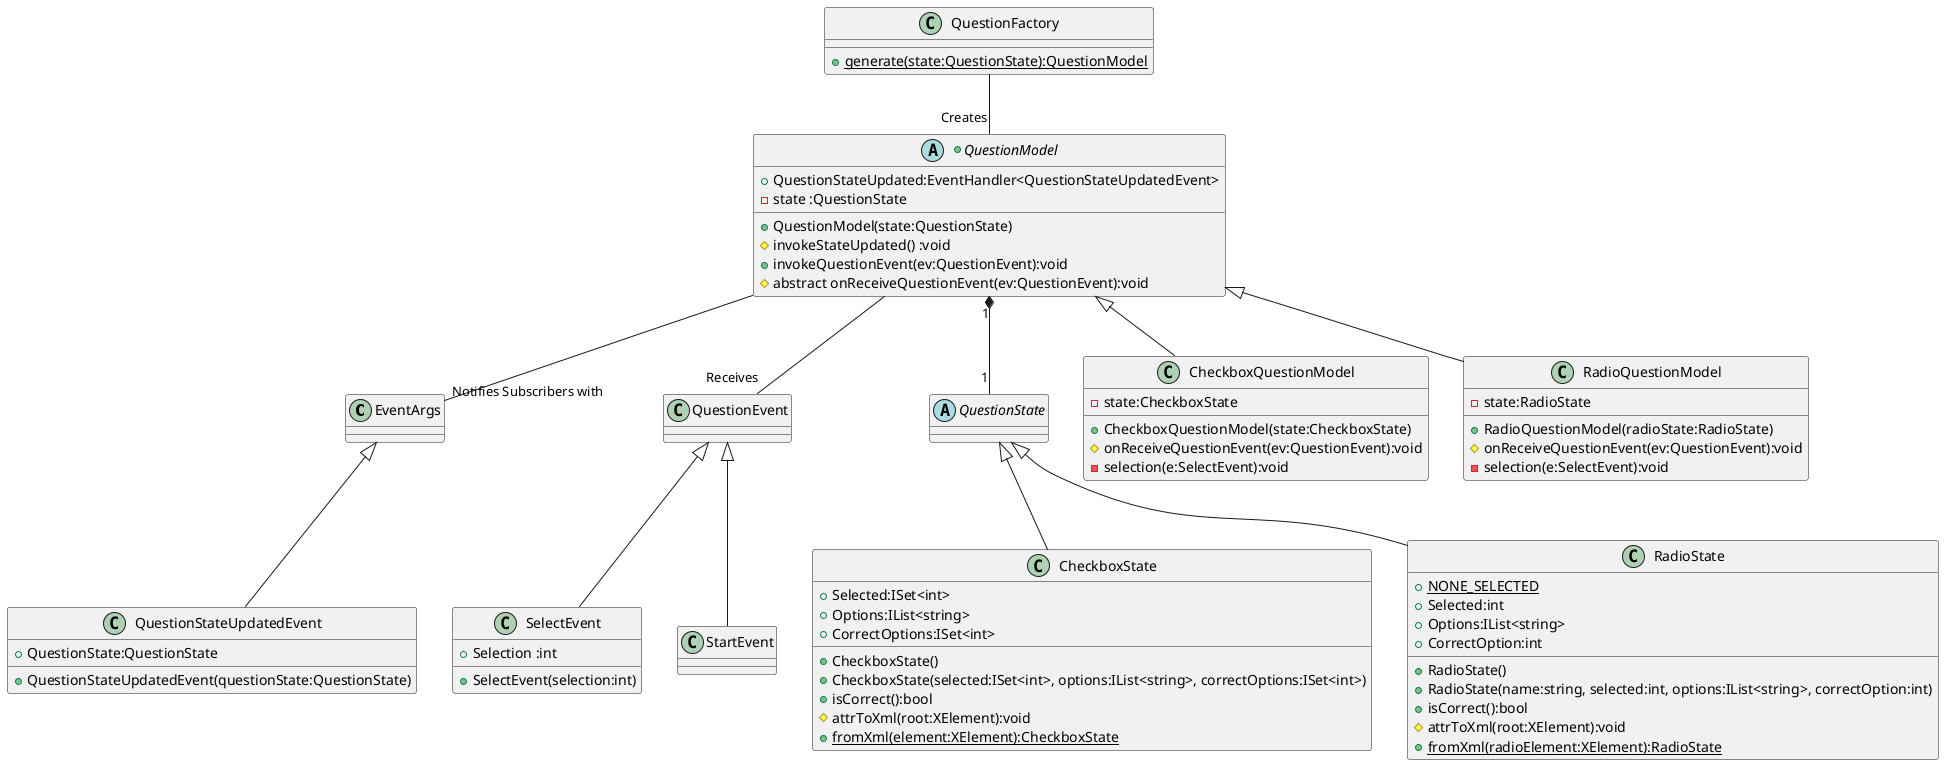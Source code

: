 @startuml


class EventArgs {}

EventArgs <|-- QuestionStateUpdatedEvent 

QuestionEvent <|-- SelectEvent
QuestionEvent <|-- StartEvent


class QuestionStateUpdatedEvent {
    +QuestionState:QuestionState 
    +QuestionStateUpdatedEvent(questionState:QuestionState)
    
}

class SelectEvent
{
    +SelectEvent(selection:int)
    +Selection :int 
}

+abstract class QuestionModel
{
    +QuestionStateUpdated:EventHandler<QuestionStateUpdatedEvent> 
    +QuestionModel(state:QuestionState)
    -state :QuestionState 
    #invokeStateUpdated() :void 
    +invokeQuestionEvent(ev:QuestionEvent):void 
    #abstract onReceiveQuestionEvent(ev:QuestionEvent):void 
}

class QuestionFactory
{
    +{static} generate(state:QuestionState):QuestionModel 
}


abstract class QuestionState{}


class CheckboxState
{
    +CheckboxState()
    +CheckboxState(selected:ISet<int>, options:IList<string>, correctOptions:ISet<int>)
    +Selected:ISet<int> 
    +Options:IList<string> 
    +CorrectOptions:ISet<int> 
    +isCorrect():bool 
    #attrToXml(root:XElement):void 
    +{static} fromXml(element:XElement):CheckboxState 
    
}

class RadioState
{
    +{static} NONE_SELECTED
    +RadioState()
    +RadioState(name:string, selected:int, options:IList<string>, correctOption:int)
    +Selected:int 
    +Options:IList<string> 
    +CorrectOption:int 
    +isCorrect():bool 
    #attrToXml(root:XElement):void 
    +{static} fromXml(radioElement:XElement):RadioState
}

class CheckboxQuestionModel
{
    -state:CheckboxState 
    +CheckboxQuestionModel(state:CheckboxState)
    #onReceiveQuestionEvent(ev:QuestionEvent):void 
    -selection(e:SelectEvent):void 
}

class RadioQuestionModel
{
    -state:RadioState 
    +RadioQuestionModel(radioState:RadioState)
    #onReceiveQuestionEvent(ev:QuestionEvent):void 
    -selection(e:SelectEvent):void 
}

QuestionState <|-- CheckboxState
QuestionState <|-- RadioState

QuestionModel <|-- RadioQuestionModel
QuestionModel <|-- CheckboxQuestionModel


QuestionFactory -- "Creates" QuestionModel

QuestionModel "1" *-- "1" QuestionState

QuestionModel -- "Receives" QuestionEvent
QuestionModel -- "Notifies Subscribers with" EventArgs

@enduml